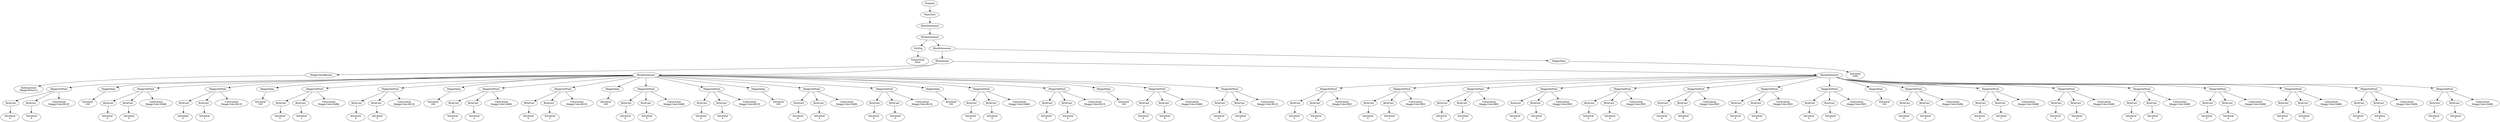 digraph ASTGraph {
0 [ label="Program" ];
1 [ label="MainClass" ];
0 -> 1
2 [ label="BlockStatement" ];
1 -> 2
3 [ label="WhileStatement" ];
2 -> 3
4 [ label="NotExp" ];
3 -> 4
5 [ label="FalseLiteral\nfalse" ];
4 -> 5
6 [ label="BlockStatement" ];
3 -> 6
7 [ label="IfStatement" ];
6 -> 7
8 [ label="MeggyCheckButton" ];
7 -> 8
9 [ label="ButtonLiteral\nMeggy.Button.A" ];
8 -> 9
10 [ label="BlockStatement" ];
7 -> 10
11 [ label="MeggySetPixel" ];
10 -> 11
12 [ label="ByteCast" ];
11 -> 12
13 [ label="IntLiteral\n0" ];
12 -> 13
14 [ label="ByteCast" ];
11 -> 14
15 [ label="IntLiteral\n0" ];
14 -> 15
16 [ label="ColorLiteral\nMeggy.Color.BLUE" ];
11 -> 16
17 [ label="MeggyDelay" ];
10 -> 17
18 [ label="IntLiteral\n100" ];
17 -> 18
19 [ label="MeggySetPixel" ];
10 -> 19
20 [ label="ByteCast" ];
19 -> 20
21 [ label="IntLiteral\n0" ];
20 -> 21
22 [ label="ByteCast" ];
19 -> 22
23 [ label="IntLiteral\n0" ];
22 -> 23
24 [ label="ColorLiteral\nMeggy.Color.DARK" ];
19 -> 24
25 [ label="MeggySetPixel" ];
10 -> 25
26 [ label="ByteCast" ];
25 -> 26
27 [ label="IntLiteral\n0" ];
26 -> 27
28 [ label="ByteCast" ];
25 -> 28
29 [ label="IntLiteral\n1" ];
28 -> 29
30 [ label="ColorLiteral\nMeggy.Color.BLUE" ];
25 -> 30
31 [ label="MeggyDelay" ];
10 -> 31
32 [ label="IntLiteral\n100" ];
31 -> 32
33 [ label="MeggySetPixel" ];
10 -> 33
34 [ label="ByteCast" ];
33 -> 34
35 [ label="IntLiteral\n0" ];
34 -> 35
36 [ label="ByteCast" ];
33 -> 36
37 [ label="IntLiteral\n1" ];
36 -> 37
38 [ label="ColorLiteral\nMeggy.Color.DARK" ];
33 -> 38
39 [ label="MeggySetPixel" ];
10 -> 39
40 [ label="ByteCast" ];
39 -> 40
41 [ label="IntLiteral\n0" ];
40 -> 41
42 [ label="ByteCast" ];
39 -> 42
43 [ label="IntLiteral\n2" ];
42 -> 43
44 [ label="ColorLiteral\nMeggy.Color.BLUE" ];
39 -> 44
45 [ label="MeggyDelay" ];
10 -> 45
46 [ label="IntLiteral\n100" ];
45 -> 46
47 [ label="MeggySetPixel" ];
10 -> 47
48 [ label="ByteCast" ];
47 -> 48
49 [ label="IntLiteral\n0" ];
48 -> 49
50 [ label="ByteCast" ];
47 -> 50
51 [ label="IntLiteral\n2" ];
50 -> 51
52 [ label="ColorLiteral\nMeggy.Color.DARK" ];
47 -> 52
53 [ label="MeggySetPixel" ];
10 -> 53
54 [ label="ByteCast" ];
53 -> 54
55 [ label="IntLiteral\n0" ];
54 -> 55
56 [ label="ByteCast" ];
53 -> 56
57 [ label="IntLiteral\n3" ];
56 -> 57
58 [ label="ColorLiteral\nMeggy.Color.BLUE" ];
53 -> 58
59 [ label="MeggyDelay" ];
10 -> 59
60 [ label="IntLiteral\n100" ];
59 -> 60
61 [ label="MeggySetPixel" ];
10 -> 61
62 [ label="ByteCast" ];
61 -> 62
63 [ label="IntLiteral\n0" ];
62 -> 63
64 [ label="ByteCast" ];
61 -> 64
65 [ label="IntLiteral\n3" ];
64 -> 65
66 [ label="ColorLiteral\nMeggy.Color.DARK" ];
61 -> 66
67 [ label="MeggySetPixel" ];
10 -> 67
68 [ label="ByteCast" ];
67 -> 68
69 [ label="IntLiteral\n0" ];
68 -> 69
70 [ label="ByteCast" ];
67 -> 70
71 [ label="IntLiteral\n4" ];
70 -> 71
72 [ label="ColorLiteral\nMeggy.Color.BLUE" ];
67 -> 72
73 [ label="MeggyDelay" ];
10 -> 73
74 [ label="IntLiteral\n100" ];
73 -> 74
75 [ label="MeggySetPixel" ];
10 -> 75
76 [ label="ByteCast" ];
75 -> 76
77 [ label="IntLiteral\n0" ];
76 -> 77
78 [ label="ByteCast" ];
75 -> 78
79 [ label="IntLiteral\n4" ];
78 -> 79
80 [ label="ColorLiteral\nMeggy.Color.DARK" ];
75 -> 80
81 [ label="MeggySetPixel" ];
10 -> 81
82 [ label="ByteCast" ];
81 -> 82
83 [ label="IntLiteral\n0" ];
82 -> 83
84 [ label="ByteCast" ];
81 -> 84
85 [ label="IntLiteral\n5" ];
84 -> 85
86 [ label="ColorLiteral\nMeggy.Color.BLUE" ];
81 -> 86
87 [ label="MeggyDelay" ];
10 -> 87
88 [ label="IntLiteral\n100" ];
87 -> 88
89 [ label="MeggySetPixel" ];
10 -> 89
90 [ label="ByteCast" ];
89 -> 90
91 [ label="IntLiteral\n0" ];
90 -> 91
92 [ label="ByteCast" ];
89 -> 92
93 [ label="IntLiteral\n5" ];
92 -> 93
94 [ label="ColorLiteral\nMeggy.Color.DARK" ];
89 -> 94
95 [ label="MeggySetPixel" ];
10 -> 95
96 [ label="ByteCast" ];
95 -> 96
97 [ label="IntLiteral\n0" ];
96 -> 97
98 [ label="ByteCast" ];
95 -> 98
99 [ label="IntLiteral\n6" ];
98 -> 99
100 [ label="ColorLiteral\nMeggy.Color.BLUE" ];
95 -> 100
101 [ label="MeggyDelay" ];
10 -> 101
102 [ label="IntLiteral\n100" ];
101 -> 102
103 [ label="MeggySetPixel" ];
10 -> 103
104 [ label="ByteCast" ];
103 -> 104
105 [ label="IntLiteral\n0" ];
104 -> 105
106 [ label="ByteCast" ];
103 -> 106
107 [ label="IntLiteral\n6" ];
106 -> 107
108 [ label="ColorLiteral\nMeggy.Color.DARK" ];
103 -> 108
109 [ label="MeggySetPixel" ];
10 -> 109
110 [ label="ByteCast" ];
109 -> 110
111 [ label="IntLiteral\n0" ];
110 -> 111
112 [ label="ByteCast" ];
109 -> 112
113 [ label="IntLiteral\n7" ];
112 -> 113
114 [ label="ColorLiteral\nMeggy.Color.BLUE" ];
109 -> 114
115 [ label="BlockStatement" ];
7 -> 115
116 [ label="MeggySetPixel" ];
115 -> 116
117 [ label="ByteCast" ];
116 -> 117
118 [ label="IntLiteral\n0" ];
117 -> 118
119 [ label="ByteCast" ];
116 -> 119
120 [ label="IntLiteral\n0" ];
119 -> 120
121 [ label="ColorLiteral\nMeggy.Color.RED" ];
116 -> 121
122 [ label="MeggySetPixel" ];
115 -> 122
123 [ label="ByteCast" ];
122 -> 123
124 [ label="IntLiteral\n0" ];
123 -> 124
125 [ label="ByteCast" ];
122 -> 125
126 [ label="IntLiteral\n1" ];
125 -> 126
127 [ label="ColorLiteral\nMeggy.Color.RED" ];
122 -> 127
128 [ label="MeggySetPixel" ];
115 -> 128
129 [ label="ByteCast" ];
128 -> 129
130 [ label="IntLiteral\n0" ];
129 -> 130
131 [ label="ByteCast" ];
128 -> 131
132 [ label="IntLiteral\n2" ];
131 -> 132
133 [ label="ColorLiteral\nMeggy.Color.RED" ];
128 -> 133
134 [ label="MeggySetPixel" ];
115 -> 134
135 [ label="ByteCast" ];
134 -> 135
136 [ label="IntLiteral\n0" ];
135 -> 136
137 [ label="ByteCast" ];
134 -> 137
138 [ label="IntLiteral\n3" ];
137 -> 138
139 [ label="ColorLiteral\nMeggy.Color.RED" ];
134 -> 139
140 [ label="MeggySetPixel" ];
115 -> 140
141 [ label="ByteCast" ];
140 -> 141
142 [ label="IntLiteral\n0" ];
141 -> 142
143 [ label="ByteCast" ];
140 -> 143
144 [ label="IntLiteral\n4" ];
143 -> 144
145 [ label="ColorLiteral\nMeggy.Color.RED" ];
140 -> 145
146 [ label="MeggySetPixel" ];
115 -> 146
147 [ label="ByteCast" ];
146 -> 147
148 [ label="IntLiteral\n0" ];
147 -> 148
149 [ label="ByteCast" ];
146 -> 149
150 [ label="IntLiteral\n5" ];
149 -> 150
151 [ label="ColorLiteral\nMeggy.Color.RED" ];
146 -> 151
152 [ label="MeggySetPixel" ];
115 -> 152
153 [ label="ByteCast" ];
152 -> 153
154 [ label="IntLiteral\n0" ];
153 -> 154
155 [ label="ByteCast" ];
152 -> 155
156 [ label="IntLiteral\n6" ];
155 -> 156
157 [ label="ColorLiteral\nMeggy.Color.RED" ];
152 -> 157
158 [ label="MeggySetPixel" ];
115 -> 158
159 [ label="ByteCast" ];
158 -> 159
160 [ label="IntLiteral\n0" ];
159 -> 160
161 [ label="ByteCast" ];
158 -> 161
162 [ label="IntLiteral\n7" ];
161 -> 162
163 [ label="ColorLiteral\nMeggy.Color.RED" ];
158 -> 163
164 [ label="MeggyDelay" ];
115 -> 164
165 [ label="IntLiteral\n100" ];
164 -> 165
166 [ label="MeggySetPixel" ];
115 -> 166
167 [ label="ByteCast" ];
166 -> 167
168 [ label="IntLiteral\n0" ];
167 -> 168
169 [ label="ByteCast" ];
166 -> 169
170 [ label="IntLiteral\n0" ];
169 -> 170
171 [ label="ColorLiteral\nMeggy.Color.DARK" ];
166 -> 171
172 [ label="MeggySetPixel" ];
115 -> 172
173 [ label="ByteCast" ];
172 -> 173
174 [ label="IntLiteral\n0" ];
173 -> 174
175 [ label="ByteCast" ];
172 -> 175
176 [ label="IntLiteral\n1" ];
175 -> 176
177 [ label="ColorLiteral\nMeggy.Color.DARK" ];
172 -> 177
178 [ label="MeggySetPixel" ];
115 -> 178
179 [ label="ByteCast" ];
178 -> 179
180 [ label="IntLiteral\n0" ];
179 -> 180
181 [ label="ByteCast" ];
178 -> 181
182 [ label="IntLiteral\n2" ];
181 -> 182
183 [ label="ColorLiteral\nMeggy.Color.DARK" ];
178 -> 183
184 [ label="MeggySetPixel" ];
115 -> 184
185 [ label="ByteCast" ];
184 -> 185
186 [ label="IntLiteral\n0" ];
185 -> 186
187 [ label="ByteCast" ];
184 -> 187
188 [ label="IntLiteral\n3" ];
187 -> 188
189 [ label="ColorLiteral\nMeggy.Color.DARK" ];
184 -> 189
190 [ label="MeggySetPixel" ];
115 -> 190
191 [ label="ByteCast" ];
190 -> 191
192 [ label="IntLiteral\n0" ];
191 -> 192
193 [ label="ByteCast" ];
190 -> 193
194 [ label="IntLiteral\n4" ];
193 -> 194
195 [ label="ColorLiteral\nMeggy.Color.DARK" ];
190 -> 195
196 [ label="MeggySetPixel" ];
115 -> 196
197 [ label="ByteCast" ];
196 -> 197
198 [ label="IntLiteral\n0" ];
197 -> 198
199 [ label="ByteCast" ];
196 -> 199
200 [ label="IntLiteral\n5" ];
199 -> 200
201 [ label="ColorLiteral\nMeggy.Color.DARK" ];
196 -> 201
202 [ label="MeggySetPixel" ];
115 -> 202
203 [ label="ByteCast" ];
202 -> 203
204 [ label="IntLiteral\n0" ];
203 -> 204
205 [ label="ByteCast" ];
202 -> 205
206 [ label="IntLiteral\n6" ];
205 -> 206
207 [ label="ColorLiteral\nMeggy.Color.DARK" ];
202 -> 207
208 [ label="MeggySetPixel" ];
115 -> 208
209 [ label="ByteCast" ];
208 -> 209
210 [ label="IntLiteral\n0" ];
209 -> 210
211 [ label="ByteCast" ];
208 -> 211
212 [ label="IntLiteral\n7" ];
211 -> 212
213 [ label="ColorLiteral\nMeggy.Color.DARK" ];
208 -> 213
214 [ label="MeggyDelay" ];
6 -> 214
215 [ label="IntLiteral\n1000" ];
214 -> 215
}
